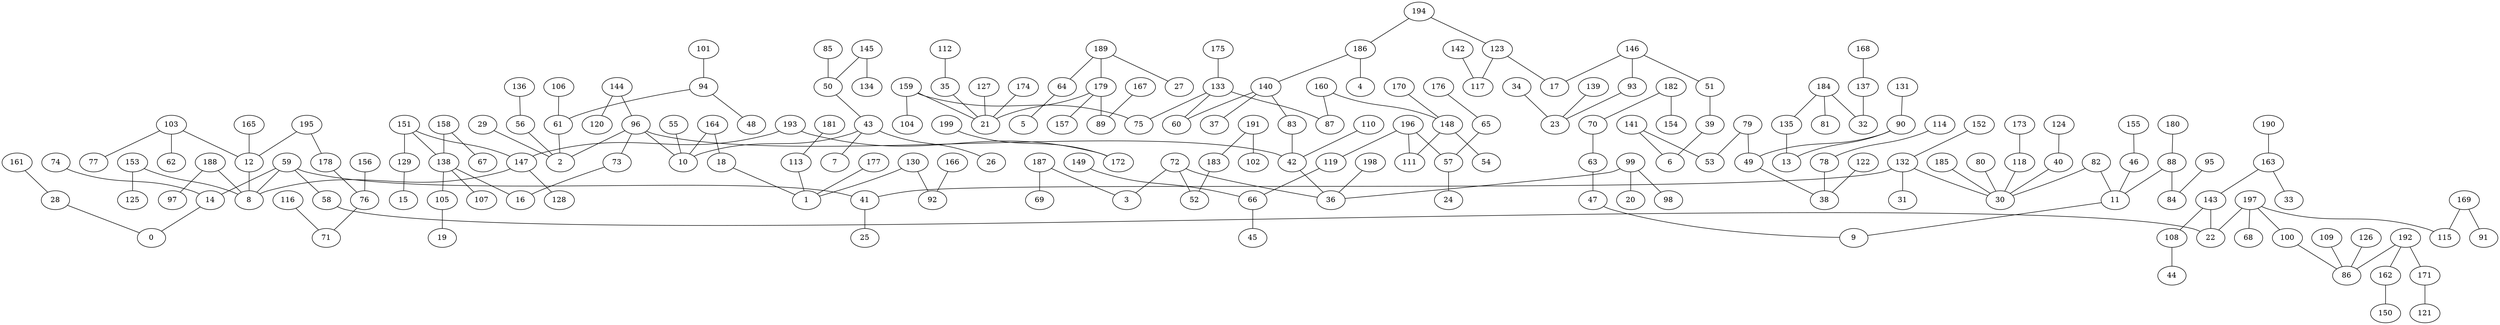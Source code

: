 graph {
0  [Label = "0 (0.00)"]
1  [Label = "1 (0.00)"]
2  [Label = "2 (0.00)"]
3  [Label = "3 (0.00)"]
4  [Label = "4 (0.00)"]
5  [Label = "5 (0.00)"]
6  [Label = "6 (0.00)"]
7  [Label = "7 (0.00)"]
8  [Label = "8 (0.00)"]
9  [Label = "9 (0.00)"]
10  [Label = "10 (0.00)"]
11  [Label = "11 (0.00)"]
12  [Label = "12 (0.00)"]
13  [Label = "13 (0.00)"]
14  [Label = "14 (0.00)"]
15  [Label = "15 (0.00)"]
16  [Label = "16 (0.00)"]
17  [Label = "17 (0.00)"]
18  [Label = "18 (0.00)"]
19  [Label = "19 (0.00)"]
20  [Label = "20 (0.00)"]
21  [Label = "21 (0.00)"]
22  [Label = "22 (0.00)"]
23  [Label = "23 (0.00)"]
24  [Label = "24 (0.00)"]
25  [Label = "25 (0.00)"]
26  [Label = "26 (0.00)"]
27  [Label = "27 (0.00)"]
28  [Label = "28 (0.00)"]
29  [Label = "29 (0.00)"]
30  [Label = "30 (0.00)"]
31  [Label = "31 (0.00)"]
32  [Label = "32 (0.00)"]
33  [Label = "33 (0.00)"]
34  [Label = "34 (0.00)"]
35  [Label = "35 (0.00)"]
36  [Label = "36 (0.00)"]
37  [Label = "37 (0.00)"]
38  [Label = "38 (0.00)"]
39  [Label = "39 (0.00)"]
40  [Label = "40 (0.00)"]
41  [Label = "41 (0.00)"]
42  [Label = "42 (0.00)"]
43  [Label = "43 (0.00)"]
44  [Label = "44 (0.00)"]
45  [Label = "45 (0.00)"]
46  [Label = "46 (0.00)"]
47  [Label = "47 (0.00)"]
48  [Label = "48 (0.00)"]
49  [Label = "49 (0.00)"]
50  [Label = "50 (0.00)"]
51  [Label = "51 (0.00)"]
52  [Label = "52 (0.00)"]
53  [Label = "53 (0.00)"]
54  [Label = "54 (0.00)"]
55  [Label = "55 (0.00)"]
56  [Label = "56 (0.00)"]
57  [Label = "57 (0.00)"]
58  [Label = "58 (0.00)"]
59  [Label = "59 (0.00)"]
60  [Label = "60 (0.00)"]
61  [Label = "61 (0.00)"]
62  [Label = "62 (0.00)"]
63  [Label = "63 (0.00)"]
64  [Label = "64 (0.00)"]
65  [Label = "65 (0.00)"]
66  [Label = "66 (0.00)"]
67  [Label = "67 (0.00)"]
68  [Label = "68 (0.00)"]
69  [Label = "69 (0.00)"]
70  [Label = "70 (0.00)"]
71  [Label = "71 (0.00)"]
72  [Label = "72 (0.00)"]
73  [Label = "73 (0.00)"]
74  [Label = "74 (0.00)"]
75  [Label = "75 (0.00)"]
76  [Label = "76 (0.00)"]
77  [Label = "77 (0.00)"]
78  [Label = "78 (0.00)"]
79  [Label = "79 (0.00)"]
80  [Label = "80 (0.00)"]
81  [Label = "81 (0.00)"]
82  [Label = "82 (0.00)"]
83  [Label = "83 (0.00)"]
84  [Label = "84 (0.00)"]
85  [Label = "85 (0.00)"]
86  [Label = "86 (0.00)"]
87  [Label = "87 (0.00)"]
88  [Label = "88 (0.00)"]
89  [Label = "89 (0.00)"]
90  [Label = "90 (0.00)"]
91  [Label = "91 (0.00)"]
92  [Label = "92 (0.00)"]
93  [Label = "93 (0.00)"]
94  [Label = "94 (0.00)"]
95  [Label = "95 (0.00)"]
96  [Label = "96 (0.00)"]
97  [Label = "97 (0.00)"]
98  [Label = "98 (0.00)"]
99  [Label = "99 (0.00)"]
100  [Label = "100 (0.00)"]
101  [Label = "101 (0.00)"]
102  [Label = "102 (0.00)"]
103  [Label = "103 (0.00)"]
104  [Label = "104 (0.00)"]
105  [Label = "105 (0.00)"]
106  [Label = "106 (0.00)"]
107  [Label = "107 (0.00)"]
108  [Label = "108 (0.00)"]
109  [Label = "109 (0.00)"]
110  [Label = "110 (0.00)"]
111  [Label = "111 (0.00)"]
112  [Label = "112 (0.00)"]
113  [Label = "113 (0.00)"]
114  [Label = "114 (0.00)"]
115  [Label = "115 (0.00)"]
116  [Label = "116 (0.00)"]
117  [Label = "117 (0.00)"]
118  [Label = "118 (0.00)"]
119  [Label = "119 (0.00)"]
120  [Label = "120 (0.00)"]
121  [Label = "121 (0.00)"]
122  [Label = "122 (0.00)"]
123  [Label = "123 (0.00)"]
124  [Label = "124 (0.00)"]
125  [Label = "125 (0.00)"]
126  [Label = "126 (0.00)"]
127  [Label = "127 (0.00)"]
128  [Label = "128 (0.00)"]
129  [Label = "129 (0.00)"]
130  [Label = "130 (0.00)"]
131  [Label = "131 (0.00)"]
132  [Label = "132 (0.00)"]
133  [Label = "133 (0.00)"]
134  [Label = "134 (0.00)"]
135  [Label = "135 (0.00)"]
136  [Label = "136 (0.00)"]
137  [Label = "137 (0.00)"]
138  [Label = "138 (0.00)"]
139  [Label = "139 (0.00)"]
140  [Label = "140 (0.00)"]
141  [Label = "141 (0.00)"]
142  [Label = "142 (0.00)"]
143  [Label = "143 (0.00)"]
144  [Label = "144 (0.00)"]
145  [Label = "145 (0.00)"]
146  [Label = "146 (0.00)"]
147  [Label = "147 (0.00)"]
148  [Label = "148 (0.00)"]
149  [Label = "149 (0.00)"]
150  [Label = "150 (0.00)"]
151  [Label = "151 (0.00)"]
152  [Label = "152 (0.00)"]
153  [Label = "153 (0.00)"]
154  [Label = "154 (0.00)"]
155  [Label = "155 (0.00)"]
156  [Label = "156 (0.00)"]
157  [Label = "157 (0.00)"]
158  [Label = "158 (0.00)"]
159  [Label = "159 (0.00)"]
160  [Label = "160 (0.00)"]
161  [Label = "161 (0.00)"]
162  [Label = "162 (0.00)"]
163  [Label = "163 (0.00)"]
164  [Label = "164 (0.00)"]
165  [Label = "165 (0.00)"]
166  [Label = "166 (0.00)"]
167  [Label = "167 (0.00)"]
168  [Label = "168 (0.00)"]
169  [Label = "169 (0.00)"]
170  [Label = "170 (0.00)"]
171  [Label = "171 (0.00)"]
172  [Label = "172 (0.00)"]
173  [Label = "173 (0.00)"]
174  [Label = "174 (0.00)"]
175  [Label = "175 (0.00)"]
176  [Label = "176 (0.00)"]
177  [Label = "177 (0.00)"]
178  [Label = "178 (0.00)"]
179  [Label = "179 (0.00)"]
180  [Label = "180 (0.00)"]
181  [Label = "181 (0.00)"]
182  [Label = "182 (0.00)"]
183  [Label = "183 (0.00)"]
184  [Label = "184 (0.00)"]
185  [Label = "185 (0.00)"]
186  [Label = "186 (0.00)"]
187  [Label = "187 (0.00)"]
188  [Label = "188 (0.00)"]
189  [Label = "189 (0.00)"]
190  [Label = "190 (0.00)"]
191  [Label = "191 (0.00)"]
192  [Label = "192 (0.00)"]
193  [Label = "193 (0.00)"]
194  [Label = "194 (0.00)"]
195  [Label = "195 (0.00)"]
196  [Label = "196 (0.00)"]
197  [Label = "197 (0.00)"]
198  [Label = "198 (0.00)"]
199  [Label = "199 (0.00)"]

14--0  [Label = "9.18"]
74--14  [Label = "1.63"]
59--14  [Label = "8.46"]
59--41  [Label = "3.26"]
59--8  [Label = "4.28"]
147--8  [Label = "3.15"]
151--147  [Label = "1.80"]
151--138  [Label = "3.13"]
138--107  [Label = "1.10"]
158--138  [Label = "1.21"]
153--8  [Label = "3.61"]
193--147  [Label = "5.18"]
193--172  [Label = "1.69"]
132--41  [Label = "6.82"]
152--132  [Label = "1.64"]
138--16  [Label = "7.04"]
73--16  [Label = "2.16"]
96--73  [Label = "6.18"]
96--42  [Label = "1.61"]
42--36  [Label = "1.24"]
72--36  [Label = "2.02"]
96--2  [Label = "2.61"]
99--36  [Label = "2.87"]
72--3  [Label = "3.27"]
187--3  [Label = "4.01"]
56--2  [Label = "4.03"]
187--69  [Label = "4.56"]
29--2  [Label = "5.38"]
144--96  [Label = "6.33"]
83--42  [Label = "7.23"]
140--83  [Label = "6.47"]
186--140  [Label = "2.48"]
140--37  [Label = "5.60"]
59--58  [Label = "7.45"]
58--22  [Label = "7.03"]
197--22  [Label = "2.05"]
143--22  [Label = "4.26"]
143--108  [Label = "2.92"]
108--44  [Label = "1.66"]
163--143  [Label = "4.92"]
163--33  [Label = "4.85"]
197--115  [Label = "5.00"]
190--163  [Label = "6.76"]
61--2  [Label = "7.50"]
94--61  [Label = "7.21"]
101--94  [Label = "2.87"]
94--48  [Label = "5.66"]
197--100  [Label = "7.52"]
100--86  [Label = "3.27"]
109--86  [Label = "1.32"]
126--86  [Label = "5.94"]
192--86  [Label = "7.60"]
41--25  [Label = "8.07"]
132--31  [Label = "8.34"]
140--60  [Label = "8.44"]
133--60  [Label = "7.81"]
133--87  [Label = "4.65"]
160--87  [Label = "6.28"]
175--133  [Label = "8.27"]
133--75  [Label = "8.40"]
159--75  [Label = "7.65"]
159--21  [Label = "4.31"]
35--21  [Label = "1.62"]
127--21  [Label = "2.19"]
159--104  [Label = "5.19"]
174--21  [Label = "6.63"]
132--30  [Label = "8.49"]
82--30  [Label = "1.73"]
40--30  [Label = "1.79"]
185--30  [Label = "2.36"]
82--11  [Label = "3.86"]
11--9  [Label = "2.43"]
88--11  [Label = "4.03"]
88--84  [Label = "3.74"]
180--88  [Label = "7.06"]
46--11  [Label = "7.83"]
155--46  [Label = "4.38"]
118--30  [Label = "7.93"]
47--9  [Label = "7.94"]
158--67  [Label = "8.69"]
160--148  [Label = "8.84"]
148--111  [Label = "5.82"]
196--111  [Label = "1.13"]
196--57  [Label = "2.72"]
57--24  [Label = "3.09"]
170--148  [Label = "6.44"]
153--125  [Label = "9.10"]
197--68  [Label = "9.16"]
112--35  [Label = "9.49"]
63--47  [Label = "9.49"]
70--63  [Label = "7.23"]
28--0  [Label = "9.61"]
161--28  [Label = "1.26"]
96--10  [Label = "10.58"]
43--10  [Label = "1.63"]
43--26  [Label = "2.74"]
43--7  [Label = "5.61"]
55--10  [Label = "5.83"]
50--43  [Label = "9.80"]
80--30  [Label = "10.60"]
182--70  [Label = "10.87"]
182--154  [Label = "4.04"]
164--10  [Label = "11.28"]
164--18  [Label = "3.29"]
18--1  [Label = "10.46"]
177--1  [Label = "10.77"]
196--119  [Label = "11.32"]
119--66  [Label = "6.41"]
66--45  [Label = "7.37"]
149--66  [Label = "8.31"]
173--118  [Label = "11.44"]
145--50  [Label = "11.48"]
145--134  [Label = "3.99"]
147--128  [Label = "11.53"]
151--129  [Label = "11.73"]
124--40  [Label = "12.03"]
130--1  [Label = "12.03"]
65--57  [Label = "12.17"]
176--65  [Label = "10.89"]
192--171  [Label = "12.29"]
171--121  [Label = "3.86"]
99--98  [Label = "12.40"]
169--115  [Label = "12.66"]
169--91  [Label = "5.12"]
194--186  [Label = "12.93"]
194--123  [Label = "8.04"]
123--17  [Label = "7.50"]
123--117  [Label = "7.70"]
142--117  [Label = "9.82"]
146--17  [Label = "10.78"]
146--51  [Label = "5.15"]
51--39  [Label = "6.87"]
39--6  [Label = "7.60"]
141--6  [Label = "9.50"]
141--53  [Label = "2.00"]
79--53  [Label = "3.38"]
79--49  [Label = "1.89"]
49--38  [Label = "1.49"]
122--38  [Label = "5.01"]
146--93  [Label = "11.20"]
90--49  [Label = "12.37"]
90--13  [Label = "5.14"]
131--90  [Label = "8.57"]
135--13  [Label = "12.97"]
184--135  [Label = "1.06"]
184--81  [Label = "1.56"]
184--32  [Label = "10.41"]
72--52  [Label = "13.65"]
179--21  [Label = "13.82"]
179--89  [Label = "9.97"]
167--89  [Label = "12.95"]
113--1  [Label = "14.09"]
93--23  [Label = "14.29"]
139--23  [Label = "14.90"]
144--120  [Label = "14.96"]
183--52  [Label = "15.01"]
129--15  [Label = "15.24"]
198--36  [Label = "15.37"]
192--162  [Label = "15.41"]
162--150  [Label = "12.61"]
12--8  [Label = "15.47"]
103--12  [Label = "14.01"]
103--62  [Label = "11.40"]
103--77  [Label = "13.38"]
78--38  [Label = "15.53"]
85--50  [Label = "16.12"]
138--105  [Label = "16.13"]
105--19  [Label = "11.75"]
189--179  [Label = "16.29"]
189--27  [Label = "1.30"]
189--64  [Label = "2.11"]
114--78  [Label = "16.36"]
186--4  [Label = "16.41"]
195--12  [Label = "16.55"]
195--178  [Label = "5.13"]
178--76  [Label = "1.69"]
156--76  [Label = "6.18"]
64--5  [Label = "16.76"]
136--56  [Label = "17.03"]
181--113  [Label = "17.04"]
191--183  [Label = "17.07"]
191--102  [Label = "6.59"]
165--12  [Label = "17.53"]
99--20  [Label = "18.52"]
137--32  [Label = "18.88"]
106--61  [Label = "20.33"]
168--137  [Label = "20.49"]
76--71  [Label = "21.24"]
110--42  [Label = "21.26"]
130--92  [Label = "22.43"]
166--92  [Label = "1.96"]
116--71  [Label = "23.31"]
199--172  [Label = "23.70"]
188--8  [Label = "25.62"]
188--97  [Label = "13.11"]
95--84  [Label = "27.16"]
34--23  [Label = "29.43"]
179--157  [Label = "32.42"]
148--54  [Label = "41.60"]
}
